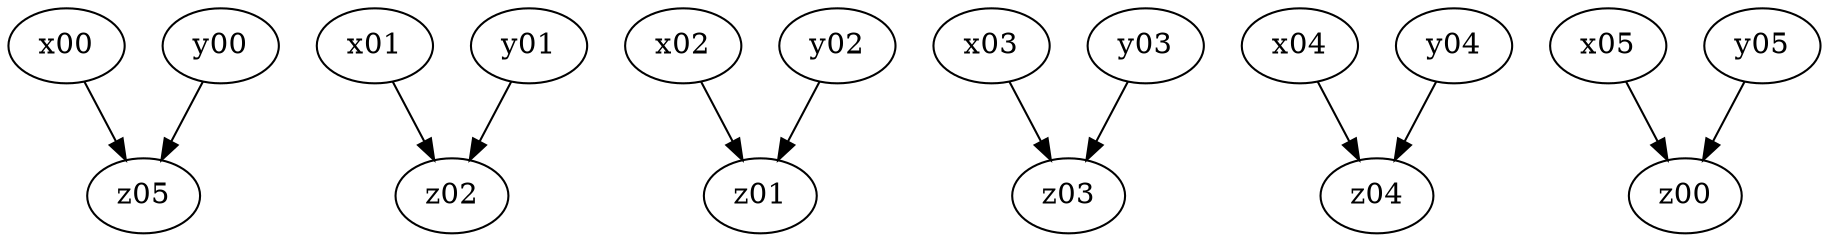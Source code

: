 digraph G {x00 -> z05;y00 -> z05;x01 -> z02;y01 -> z02;x02 -> z01;y02 -> z01;x03 -> z03;y03 -> z03;x04 -> z04;y04 -> z04;x05 -> z00;y05 -> z00}